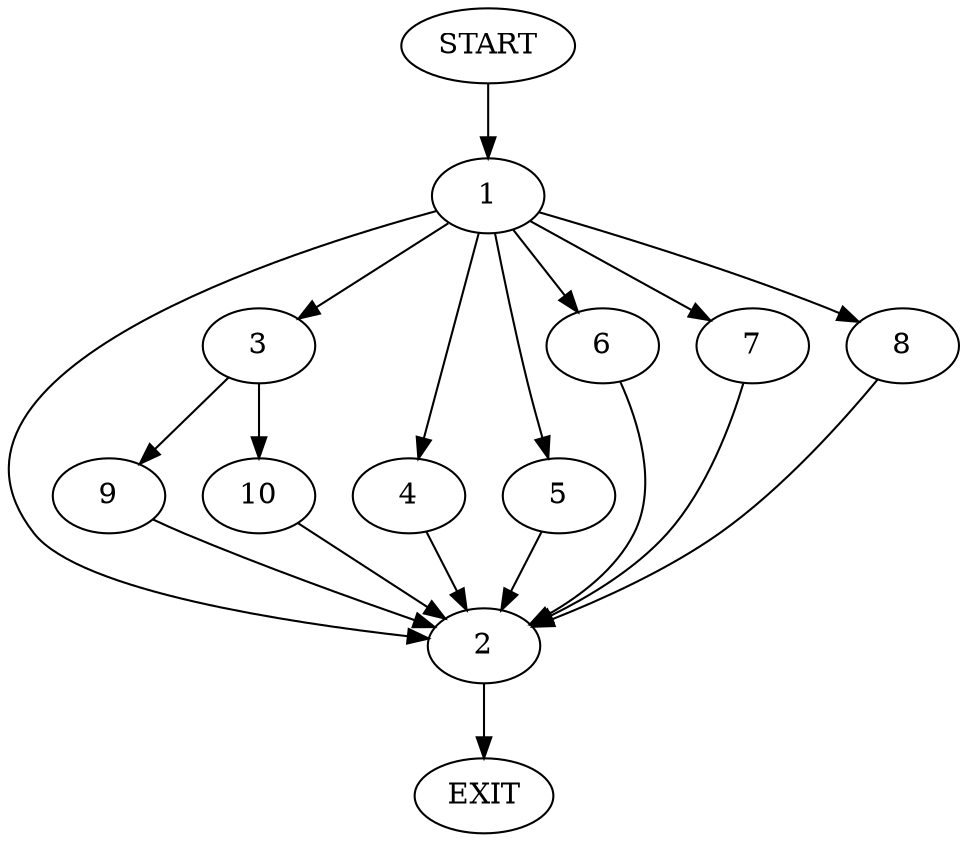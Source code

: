 digraph {
0 [label="START"]
11 [label="EXIT"]
0 -> 1
1 -> 2
1 -> 3
1 -> 4
1 -> 5
1 -> 6
1 -> 7
1 -> 8
3 -> 9
3 -> 10
4 -> 2
7 -> 2
6 -> 2
5 -> 2
8 -> 2
2 -> 11
10 -> 2
9 -> 2
}

